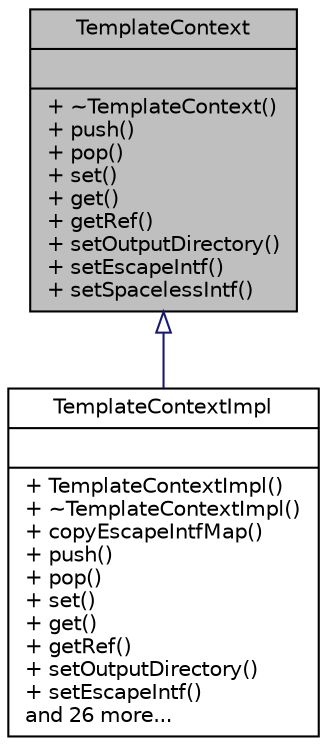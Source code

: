 digraph "TemplateContext"
{
 // LATEX_PDF_SIZE
  edge [fontname="Helvetica",fontsize="10",labelfontname="Helvetica",labelfontsize="10"];
  node [fontname="Helvetica",fontsize="10",shape=record];
  Node1 [label="{TemplateContext\n||+ ~TemplateContext()\l+ push()\l+ pop()\l+ set()\l+ get()\l+ getRef()\l+ setOutputDirectory()\l+ setEscapeIntf()\l+ setSpacelessIntf()\l}",height=0.2,width=0.4,color="black", fillcolor="grey75", style="filled", fontcolor="black",tooltip="Abstract interface for a template context."];
  Node1 -> Node2 [dir="back",color="midnightblue",fontsize="10",style="solid",arrowtail="onormal",fontname="Helvetica"];
  Node2 [label="{TemplateContextImpl\n||+ TemplateContextImpl()\l+ ~TemplateContextImpl()\l+ copyEscapeIntfMap()\l+ push()\l+ pop()\l+ set()\l+ get()\l+ getRef()\l+ setOutputDirectory()\l+ setEscapeIntf()\land 26 more...\l}",height=0.2,width=0.4,color="black", fillcolor="white", style="filled",URL="$classTemplateContextImpl.html",tooltip="Internal class representing the implementation of a template context."];
}
